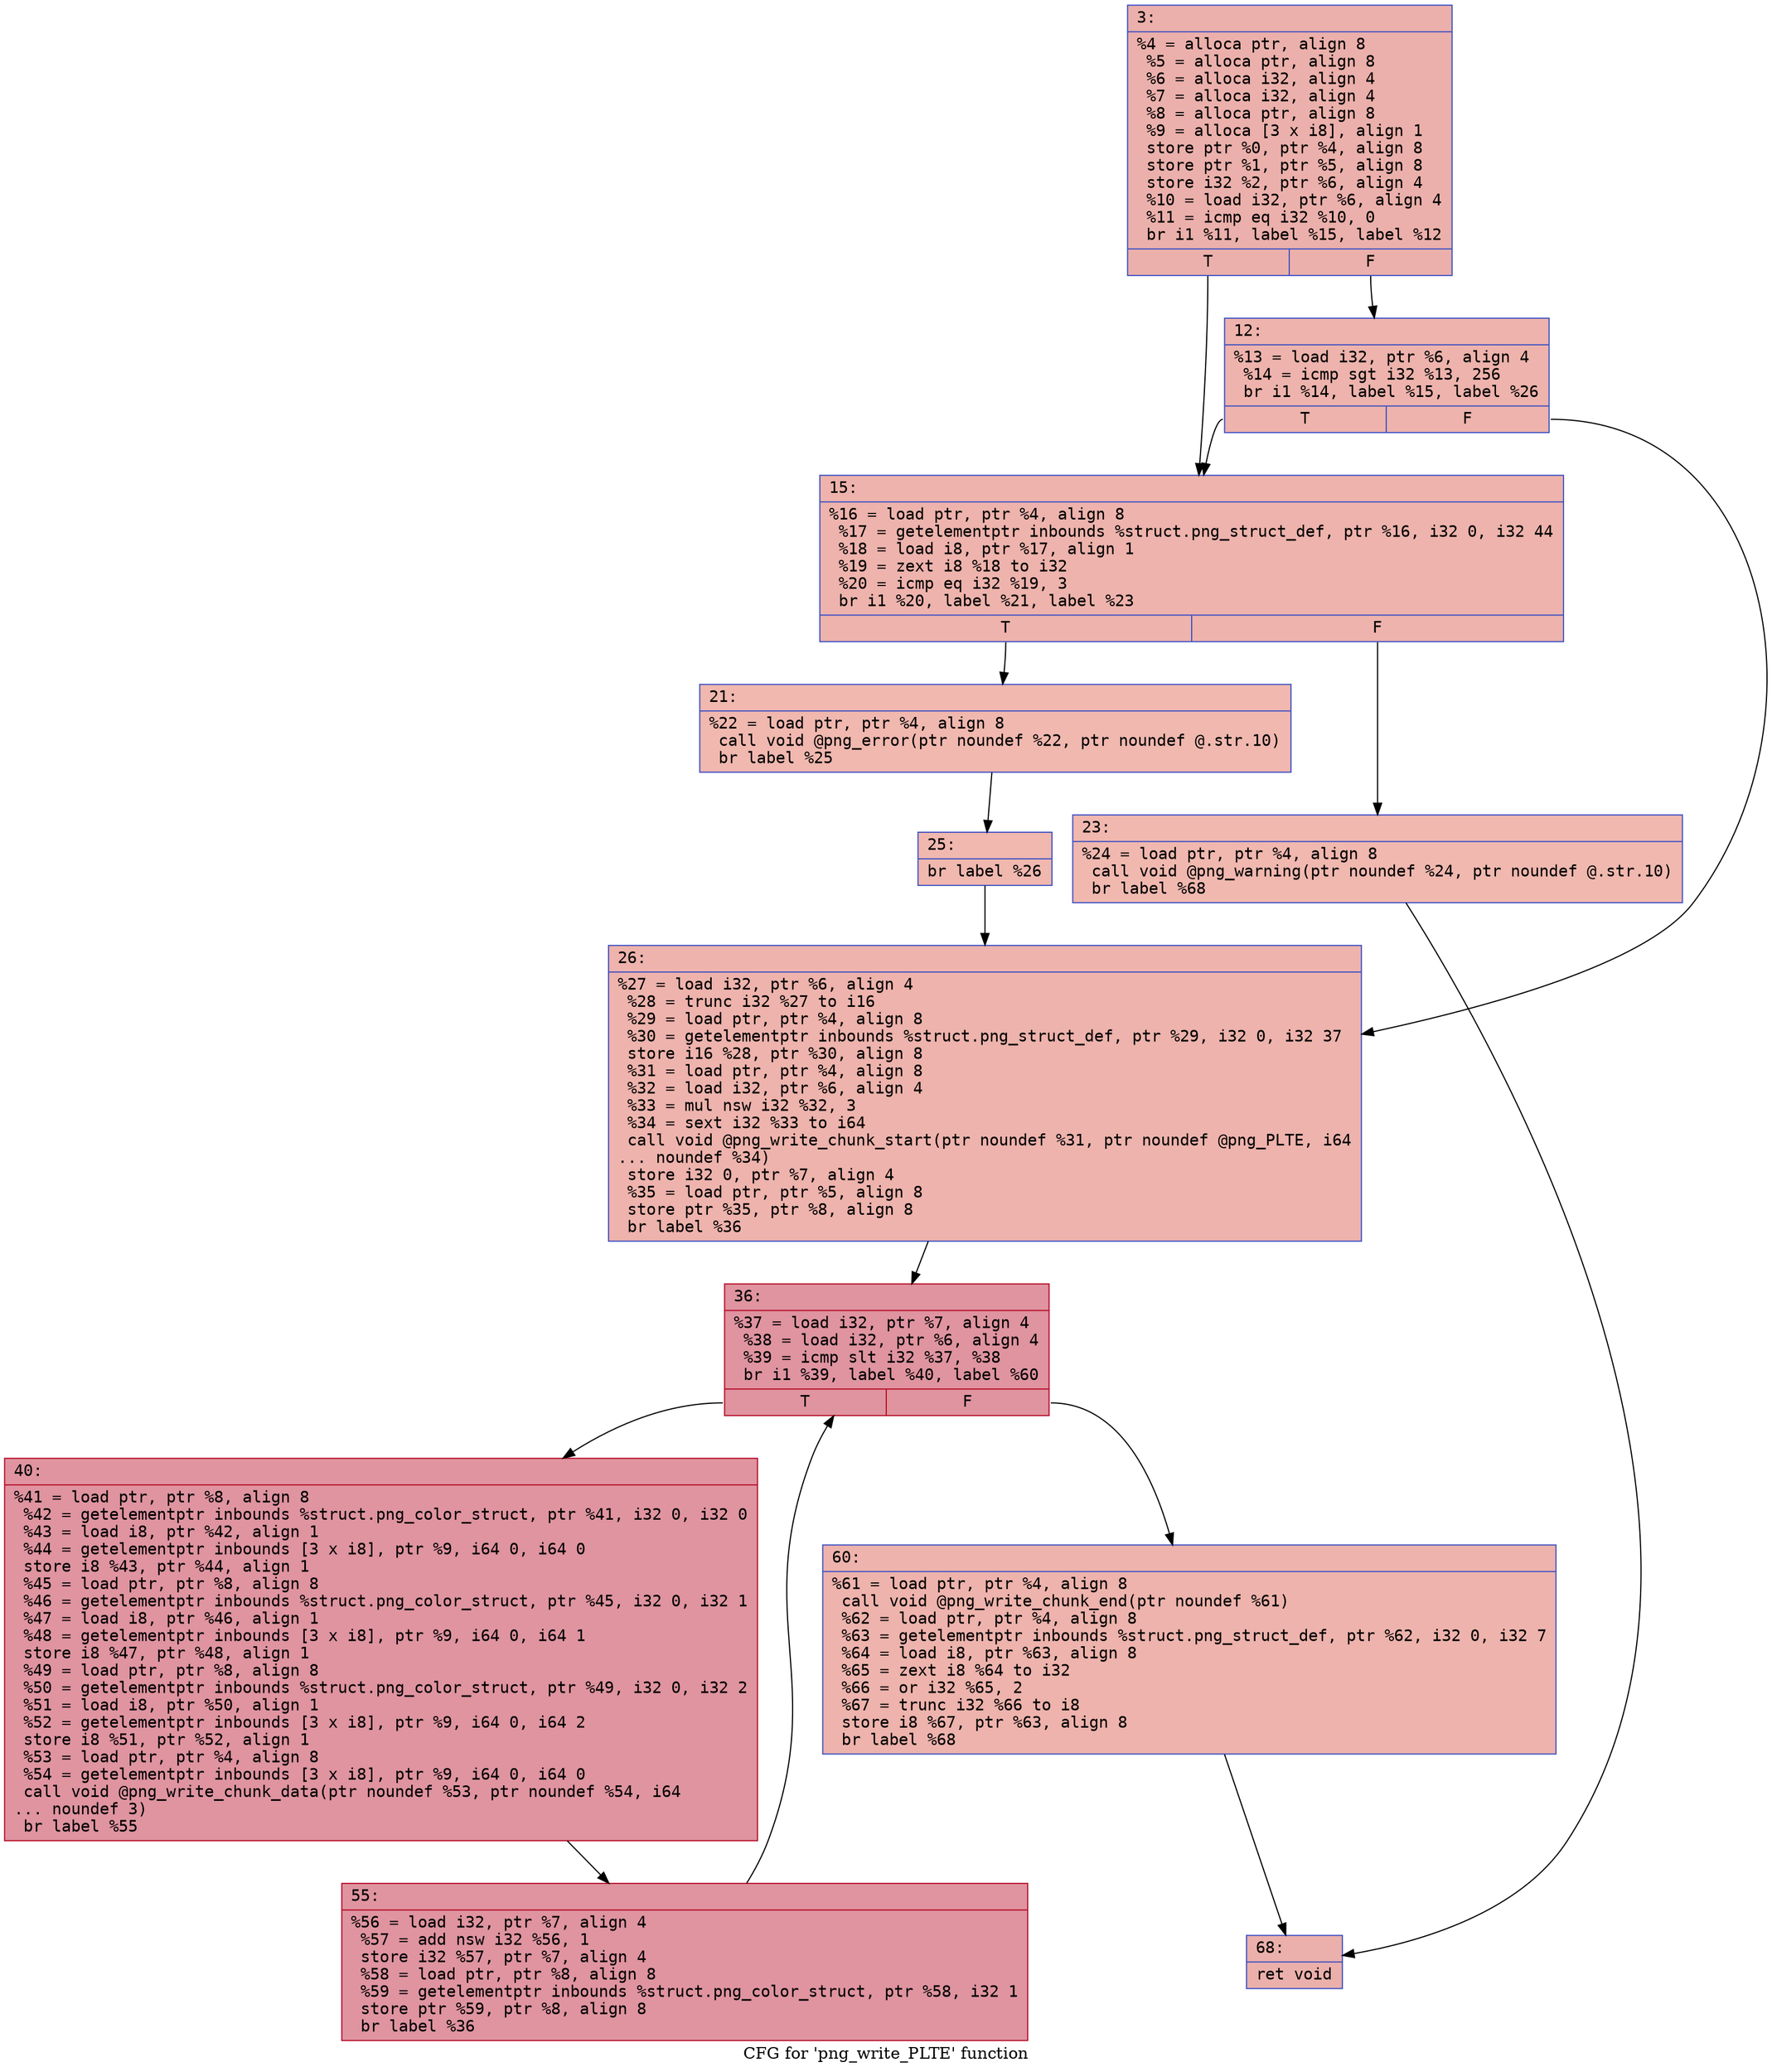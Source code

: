 digraph "CFG for 'png_write_PLTE' function" {
	label="CFG for 'png_write_PLTE' function";

	Node0x6000023b39d0 [shape=record,color="#3d50c3ff", style=filled, fillcolor="#d24b4070" fontname="Courier",label="{3:\l|  %4 = alloca ptr, align 8\l  %5 = alloca ptr, align 8\l  %6 = alloca i32, align 4\l  %7 = alloca i32, align 4\l  %8 = alloca ptr, align 8\l  %9 = alloca [3 x i8], align 1\l  store ptr %0, ptr %4, align 8\l  store ptr %1, ptr %5, align 8\l  store i32 %2, ptr %6, align 4\l  %10 = load i32, ptr %6, align 4\l  %11 = icmp eq i32 %10, 0\l  br i1 %11, label %15, label %12\l|{<s0>T|<s1>F}}"];
	Node0x6000023b39d0:s0 -> Node0x6000023b3a70[tooltip="3 -> 15\nProbability 37.50%" ];
	Node0x6000023b39d0:s1 -> Node0x6000023b3a20[tooltip="3 -> 12\nProbability 62.50%" ];
	Node0x6000023b3a20 [shape=record,color="#3d50c3ff", style=filled, fillcolor="#d6524470" fontname="Courier",label="{12:\l|  %13 = load i32, ptr %6, align 4\l  %14 = icmp sgt i32 %13, 256\l  br i1 %14, label %15, label %26\l|{<s0>T|<s1>F}}"];
	Node0x6000023b3a20:s0 -> Node0x6000023b3a70[tooltip="12 -> 15\nProbability 50.00%" ];
	Node0x6000023b3a20:s1 -> Node0x6000023b3bb0[tooltip="12 -> 26\nProbability 50.00%" ];
	Node0x6000023b3a70 [shape=record,color="#3d50c3ff", style=filled, fillcolor="#d6524470" fontname="Courier",label="{15:\l|  %16 = load ptr, ptr %4, align 8\l  %17 = getelementptr inbounds %struct.png_struct_def, ptr %16, i32 0, i32 44\l  %18 = load i8, ptr %17, align 1\l  %19 = zext i8 %18 to i32\l  %20 = icmp eq i32 %19, 3\l  br i1 %20, label %21, label %23\l|{<s0>T|<s1>F}}"];
	Node0x6000023b3a70:s0 -> Node0x6000023b3ac0[tooltip="15 -> 21\nProbability 50.00%" ];
	Node0x6000023b3a70:s1 -> Node0x6000023b3b10[tooltip="15 -> 23\nProbability 50.00%" ];
	Node0x6000023b3ac0 [shape=record,color="#3d50c3ff", style=filled, fillcolor="#dc5d4a70" fontname="Courier",label="{21:\l|  %22 = load ptr, ptr %4, align 8\l  call void @png_error(ptr noundef %22, ptr noundef @.str.10)\l  br label %25\l}"];
	Node0x6000023b3ac0 -> Node0x6000023b3b60[tooltip="21 -> 25\nProbability 100.00%" ];
	Node0x6000023b3b10 [shape=record,color="#3d50c3ff", style=filled, fillcolor="#dc5d4a70" fontname="Courier",label="{23:\l|  %24 = load ptr, ptr %4, align 8\l  call void @png_warning(ptr noundef %24, ptr noundef @.str.10)\l  br label %68\l}"];
	Node0x6000023b3b10 -> Node0x6000023b3d40[tooltip="23 -> 68\nProbability 100.00%" ];
	Node0x6000023b3b60 [shape=record,color="#3d50c3ff", style=filled, fillcolor="#dc5d4a70" fontname="Courier",label="{25:\l|  br label %26\l}"];
	Node0x6000023b3b60 -> Node0x6000023b3bb0[tooltip="25 -> 26\nProbability 100.00%" ];
	Node0x6000023b3bb0 [shape=record,color="#3d50c3ff", style=filled, fillcolor="#d6524470" fontname="Courier",label="{26:\l|  %27 = load i32, ptr %6, align 4\l  %28 = trunc i32 %27 to i16\l  %29 = load ptr, ptr %4, align 8\l  %30 = getelementptr inbounds %struct.png_struct_def, ptr %29, i32 0, i32 37\l  store i16 %28, ptr %30, align 8\l  %31 = load ptr, ptr %4, align 8\l  %32 = load i32, ptr %6, align 4\l  %33 = mul nsw i32 %32, 3\l  %34 = sext i32 %33 to i64\l  call void @png_write_chunk_start(ptr noundef %31, ptr noundef @png_PLTE, i64\l... noundef %34)\l  store i32 0, ptr %7, align 4\l  %35 = load ptr, ptr %5, align 8\l  store ptr %35, ptr %8, align 8\l  br label %36\l}"];
	Node0x6000023b3bb0 -> Node0x6000023b3c00[tooltip="26 -> 36\nProbability 100.00%" ];
	Node0x6000023b3c00 [shape=record,color="#b70d28ff", style=filled, fillcolor="#b70d2870" fontname="Courier",label="{36:\l|  %37 = load i32, ptr %7, align 4\l  %38 = load i32, ptr %6, align 4\l  %39 = icmp slt i32 %37, %38\l  br i1 %39, label %40, label %60\l|{<s0>T|<s1>F}}"];
	Node0x6000023b3c00:s0 -> Node0x6000023b3c50[tooltip="36 -> 40\nProbability 96.88%" ];
	Node0x6000023b3c00:s1 -> Node0x6000023b3cf0[tooltip="36 -> 60\nProbability 3.12%" ];
	Node0x6000023b3c50 [shape=record,color="#b70d28ff", style=filled, fillcolor="#b70d2870" fontname="Courier",label="{40:\l|  %41 = load ptr, ptr %8, align 8\l  %42 = getelementptr inbounds %struct.png_color_struct, ptr %41, i32 0, i32 0\l  %43 = load i8, ptr %42, align 1\l  %44 = getelementptr inbounds [3 x i8], ptr %9, i64 0, i64 0\l  store i8 %43, ptr %44, align 1\l  %45 = load ptr, ptr %8, align 8\l  %46 = getelementptr inbounds %struct.png_color_struct, ptr %45, i32 0, i32 1\l  %47 = load i8, ptr %46, align 1\l  %48 = getelementptr inbounds [3 x i8], ptr %9, i64 0, i64 1\l  store i8 %47, ptr %48, align 1\l  %49 = load ptr, ptr %8, align 8\l  %50 = getelementptr inbounds %struct.png_color_struct, ptr %49, i32 0, i32 2\l  %51 = load i8, ptr %50, align 1\l  %52 = getelementptr inbounds [3 x i8], ptr %9, i64 0, i64 2\l  store i8 %51, ptr %52, align 1\l  %53 = load ptr, ptr %4, align 8\l  %54 = getelementptr inbounds [3 x i8], ptr %9, i64 0, i64 0\l  call void @png_write_chunk_data(ptr noundef %53, ptr noundef %54, i64\l... noundef 3)\l  br label %55\l}"];
	Node0x6000023b3c50 -> Node0x6000023b3ca0[tooltip="40 -> 55\nProbability 100.00%" ];
	Node0x6000023b3ca0 [shape=record,color="#b70d28ff", style=filled, fillcolor="#b70d2870" fontname="Courier",label="{55:\l|  %56 = load i32, ptr %7, align 4\l  %57 = add nsw i32 %56, 1\l  store i32 %57, ptr %7, align 4\l  %58 = load ptr, ptr %8, align 8\l  %59 = getelementptr inbounds %struct.png_color_struct, ptr %58, i32 1\l  store ptr %59, ptr %8, align 8\l  br label %36\l}"];
	Node0x6000023b3ca0 -> Node0x6000023b3c00[tooltip="55 -> 36\nProbability 100.00%" ];
	Node0x6000023b3cf0 [shape=record,color="#3d50c3ff", style=filled, fillcolor="#d6524470" fontname="Courier",label="{60:\l|  %61 = load ptr, ptr %4, align 8\l  call void @png_write_chunk_end(ptr noundef %61)\l  %62 = load ptr, ptr %4, align 8\l  %63 = getelementptr inbounds %struct.png_struct_def, ptr %62, i32 0, i32 7\l  %64 = load i8, ptr %63, align 8\l  %65 = zext i8 %64 to i32\l  %66 = or i32 %65, 2\l  %67 = trunc i32 %66 to i8\l  store i8 %67, ptr %63, align 8\l  br label %68\l}"];
	Node0x6000023b3cf0 -> Node0x6000023b3d40[tooltip="60 -> 68\nProbability 100.00%" ];
	Node0x6000023b3d40 [shape=record,color="#3d50c3ff", style=filled, fillcolor="#d24b4070" fontname="Courier",label="{68:\l|  ret void\l}"];
}

